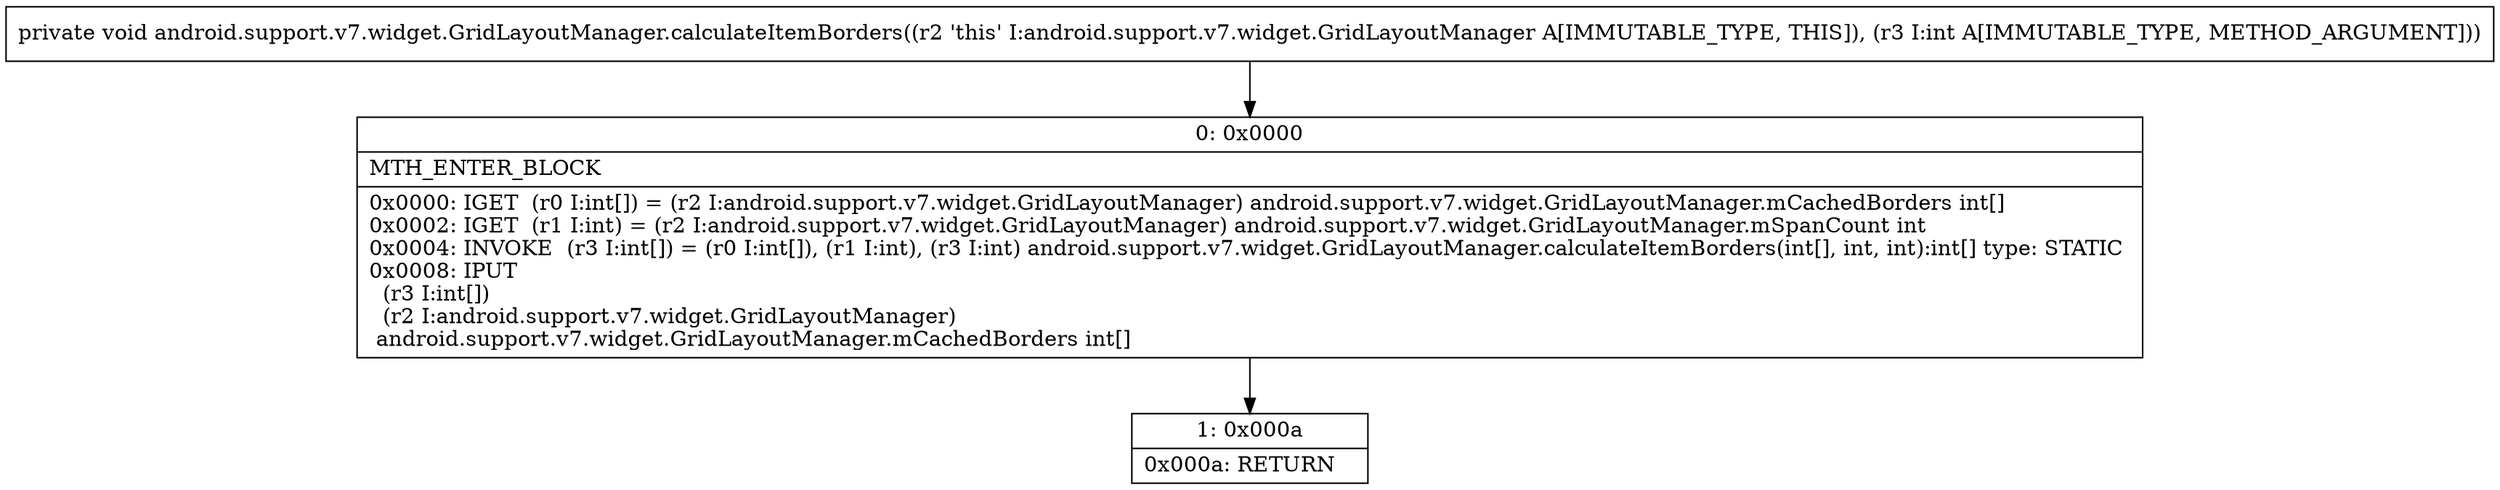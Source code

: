 digraph "CFG forandroid.support.v7.widget.GridLayoutManager.calculateItemBorders(I)V" {
Node_0 [shape=record,label="{0\:\ 0x0000|MTH_ENTER_BLOCK\l|0x0000: IGET  (r0 I:int[]) = (r2 I:android.support.v7.widget.GridLayoutManager) android.support.v7.widget.GridLayoutManager.mCachedBorders int[] \l0x0002: IGET  (r1 I:int) = (r2 I:android.support.v7.widget.GridLayoutManager) android.support.v7.widget.GridLayoutManager.mSpanCount int \l0x0004: INVOKE  (r3 I:int[]) = (r0 I:int[]), (r1 I:int), (r3 I:int) android.support.v7.widget.GridLayoutManager.calculateItemBorders(int[], int, int):int[] type: STATIC \l0x0008: IPUT  \l  (r3 I:int[])\l  (r2 I:android.support.v7.widget.GridLayoutManager)\l android.support.v7.widget.GridLayoutManager.mCachedBorders int[] \l}"];
Node_1 [shape=record,label="{1\:\ 0x000a|0x000a: RETURN   \l}"];
MethodNode[shape=record,label="{private void android.support.v7.widget.GridLayoutManager.calculateItemBorders((r2 'this' I:android.support.v7.widget.GridLayoutManager A[IMMUTABLE_TYPE, THIS]), (r3 I:int A[IMMUTABLE_TYPE, METHOD_ARGUMENT])) }"];
MethodNode -> Node_0;
Node_0 -> Node_1;
}

